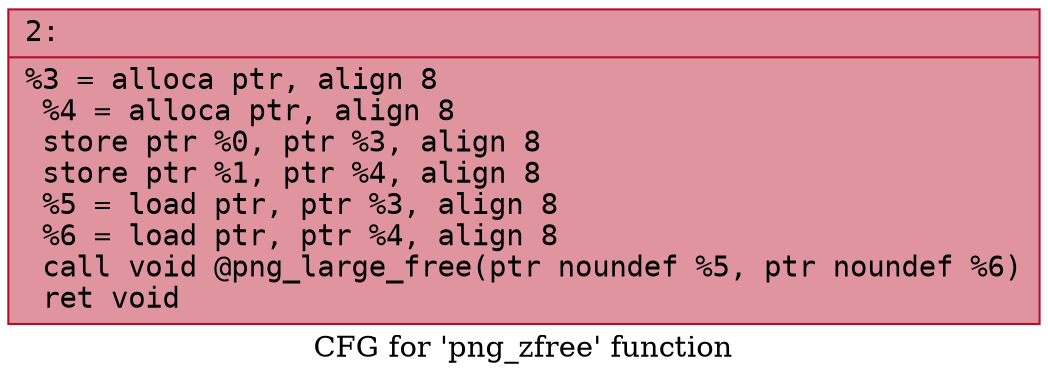 digraph "CFG for 'png_zfree' function" {
	label="CFG for 'png_zfree' function";

	Node0x60000005e350 [shape=record,color="#b70d28ff", style=filled, fillcolor="#b70d2870" fontname="Courier",label="{2:\l|  %3 = alloca ptr, align 8\l  %4 = alloca ptr, align 8\l  store ptr %0, ptr %3, align 8\l  store ptr %1, ptr %4, align 8\l  %5 = load ptr, ptr %3, align 8\l  %6 = load ptr, ptr %4, align 8\l  call void @png_large_free(ptr noundef %5, ptr noundef %6)\l  ret void\l}"];
}
